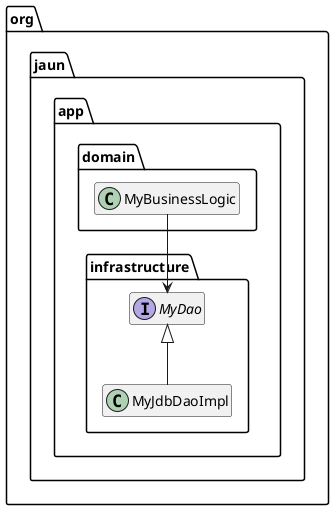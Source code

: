 @startuml

hide empty members

package org.jaun.app.domain {
  class MyBusinessLogic
  
  MyBusinessLogic --> org.jaun.app.infrastructure.MyDao
}

package org.jaun.app.infrastructure {
  interface MyDao
  class MyJdbDaoImpl
  
  MyDao <|-- MyJdbDaoImpl
}

@enduml